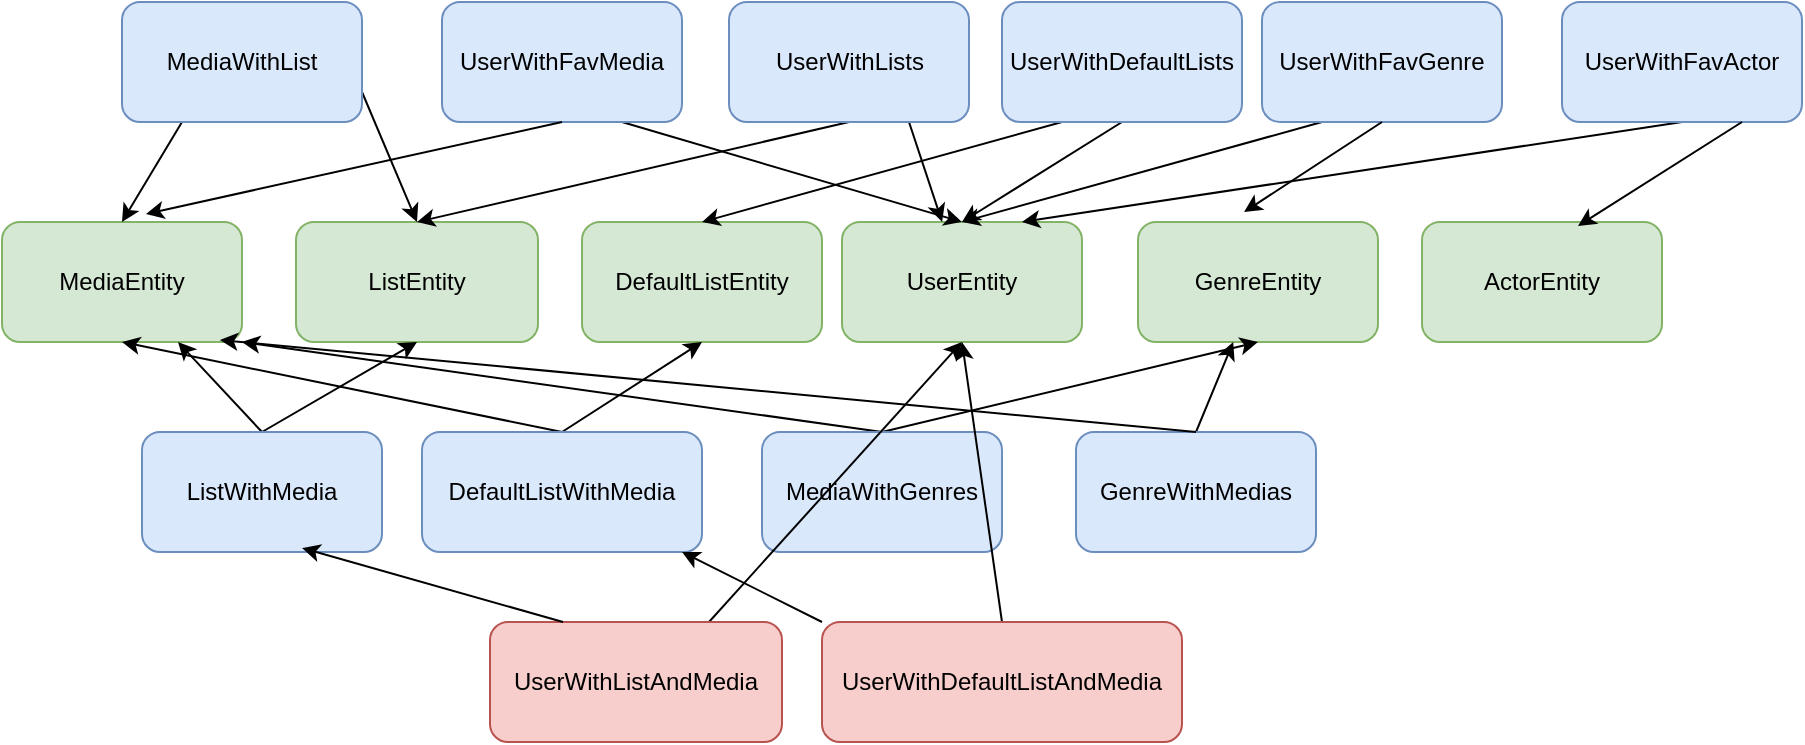<mxfile version="24.0.7" type="device">
  <diagram name="Pagina-1" id="t2HPVgopXNOu1tWjpOge">
    <mxGraphModel dx="880" dy="442" grid="1" gridSize="10" guides="1" tooltips="1" connect="1" arrows="1" fold="1" page="1" pageScale="1" pageWidth="827" pageHeight="1169" math="0" shadow="0">
      <root>
        <mxCell id="0" />
        <mxCell id="1" parent="0" />
        <mxCell id="gLrQqMYHS-hWMVr9UuYL-1" value="MediaEntity" style="rounded=1;whiteSpace=wrap;html=1;fillColor=#d5e8d4;strokeColor=#82b366;" parent="1" vertex="1">
          <mxGeometry x="50" y="420" width="120" height="60" as="geometry" />
        </mxCell>
        <mxCell id="gLrQqMYHS-hWMVr9UuYL-2" value="ActorEntity" style="rounded=1;whiteSpace=wrap;html=1;fillColor=#d5e8d4;strokeColor=#82b366;" parent="1" vertex="1">
          <mxGeometry x="760" y="420" width="120" height="60" as="geometry" />
        </mxCell>
        <mxCell id="gLrQqMYHS-hWMVr9UuYL-3" value="GenreEntity" style="rounded=1;whiteSpace=wrap;html=1;fillColor=#d5e8d4;strokeColor=#82b366;" parent="1" vertex="1">
          <mxGeometry x="618" y="420" width="120" height="60" as="geometry" />
        </mxCell>
        <mxCell id="gLrQqMYHS-hWMVr9UuYL-4" value="UserEntity" style="rounded=1;whiteSpace=wrap;html=1;fillColor=#d5e8d4;strokeColor=#82b366;" parent="1" vertex="1">
          <mxGeometry x="470" y="420" width="120" height="60" as="geometry" />
        </mxCell>
        <mxCell id="gLrQqMYHS-hWMVr9UuYL-5" value="ListEntity" style="rounded=1;whiteSpace=wrap;html=1;fillColor=#d5e8d4;strokeColor=#82b366;" parent="1" vertex="1">
          <mxGeometry x="197" y="420" width="121" height="60" as="geometry" />
        </mxCell>
        <mxCell id="gLrQqMYHS-hWMVr9UuYL-7" style="rounded=0;orthogonalLoop=1;jettySize=auto;html=1;exitX=0.25;exitY=1;exitDx=0;exitDy=0;entryX=0.5;entryY=0;entryDx=0;entryDy=0;" parent="1" source="gLrQqMYHS-hWMVr9UuYL-6" target="gLrQqMYHS-hWMVr9UuYL-1" edge="1">
          <mxGeometry relative="1" as="geometry" />
        </mxCell>
        <mxCell id="gLrQqMYHS-hWMVr9UuYL-8" style="rounded=0;orthogonalLoop=1;jettySize=auto;html=1;exitX=1;exitY=0.75;exitDx=0;exitDy=0;entryX=0.5;entryY=0;entryDx=0;entryDy=0;" parent="1" source="gLrQqMYHS-hWMVr9UuYL-6" target="gLrQqMYHS-hWMVr9UuYL-5" edge="1">
          <mxGeometry relative="1" as="geometry" />
        </mxCell>
        <mxCell id="gLrQqMYHS-hWMVr9UuYL-6" value="MediaWithList" style="rounded=1;whiteSpace=wrap;html=1;fillColor=#dae8fc;strokeColor=#6c8ebf;" parent="1" vertex="1">
          <mxGeometry x="110" y="310" width="120" height="60" as="geometry" />
        </mxCell>
        <mxCell id="gLrQqMYHS-hWMVr9UuYL-10" style="edgeStyle=none;shape=connector;rounded=0;orthogonalLoop=1;jettySize=auto;html=1;exitX=0.75;exitY=1;exitDx=0;exitDy=0;entryX=0.5;entryY=0;entryDx=0;entryDy=0;labelBackgroundColor=default;strokeColor=default;align=center;verticalAlign=middle;fontFamily=Helvetica;fontSize=11;fontColor=default;endArrow=classic;" parent="1" source="gLrQqMYHS-hWMVr9UuYL-9" target="gLrQqMYHS-hWMVr9UuYL-4" edge="1">
          <mxGeometry relative="1" as="geometry" />
        </mxCell>
        <mxCell id="gLrQqMYHS-hWMVr9UuYL-9" value="UserWithFavMedia" style="rounded=1;whiteSpace=wrap;html=1;fillColor=#dae8fc;strokeColor=#6c8ebf;" parent="1" vertex="1">
          <mxGeometry x="270" y="310" width="120" height="60" as="geometry" />
        </mxCell>
        <mxCell id="gLrQqMYHS-hWMVr9UuYL-11" style="edgeStyle=none;shape=connector;rounded=0;orthogonalLoop=1;jettySize=auto;html=1;exitX=0.5;exitY=1;exitDx=0;exitDy=0;entryX=0.6;entryY=-0.067;entryDx=0;entryDy=0;entryPerimeter=0;labelBackgroundColor=default;strokeColor=default;align=center;verticalAlign=middle;fontFamily=Helvetica;fontSize=11;fontColor=default;endArrow=classic;" parent="1" source="gLrQqMYHS-hWMVr9UuYL-9" target="gLrQqMYHS-hWMVr9UuYL-1" edge="1">
          <mxGeometry relative="1" as="geometry" />
        </mxCell>
        <mxCell id="gLrQqMYHS-hWMVr9UuYL-13" style="edgeStyle=none;shape=connector;rounded=0;orthogonalLoop=1;jettySize=auto;html=1;exitX=0.25;exitY=1;exitDx=0;exitDy=0;entryX=0.5;entryY=0;entryDx=0;entryDy=0;labelBackgroundColor=default;strokeColor=default;align=center;verticalAlign=middle;fontFamily=Helvetica;fontSize=11;fontColor=default;endArrow=classic;" parent="1" source="gLrQqMYHS-hWMVr9UuYL-12" target="gLrQqMYHS-hWMVr9UuYL-4" edge="1">
          <mxGeometry relative="1" as="geometry" />
        </mxCell>
        <mxCell id="gLrQqMYHS-hWMVr9UuYL-12" value="UserWithFavGenre" style="rounded=1;whiteSpace=wrap;html=1;fillColor=#dae8fc;strokeColor=#6c8ebf;" parent="1" vertex="1">
          <mxGeometry x="680" y="310" width="120" height="60" as="geometry" />
        </mxCell>
        <mxCell id="gLrQqMYHS-hWMVr9UuYL-14" style="edgeStyle=none;shape=connector;rounded=0;orthogonalLoop=1;jettySize=auto;html=1;exitX=0.5;exitY=1;exitDx=0;exitDy=0;entryX=0.442;entryY=-0.083;entryDx=0;entryDy=0;entryPerimeter=0;labelBackgroundColor=default;strokeColor=default;align=center;verticalAlign=middle;fontFamily=Helvetica;fontSize=11;fontColor=default;endArrow=classic;" parent="1" source="gLrQqMYHS-hWMVr9UuYL-12" target="gLrQqMYHS-hWMVr9UuYL-3" edge="1">
          <mxGeometry relative="1" as="geometry" />
        </mxCell>
        <mxCell id="gLrQqMYHS-hWMVr9UuYL-16" style="edgeStyle=none;shape=connector;rounded=0;orthogonalLoop=1;jettySize=auto;html=1;exitX=0.5;exitY=1;exitDx=0;exitDy=0;entryX=0.75;entryY=0;entryDx=0;entryDy=0;labelBackgroundColor=default;strokeColor=default;align=center;verticalAlign=middle;fontFamily=Helvetica;fontSize=11;fontColor=default;endArrow=classic;" parent="1" source="gLrQqMYHS-hWMVr9UuYL-15" target="gLrQqMYHS-hWMVr9UuYL-4" edge="1">
          <mxGeometry relative="1" as="geometry" />
        </mxCell>
        <mxCell id="gLrQqMYHS-hWMVr9UuYL-15" value="UserWithFavActor" style="rounded=1;whiteSpace=wrap;html=1;fillColor=#dae8fc;strokeColor=#6c8ebf;" parent="1" vertex="1">
          <mxGeometry x="830" y="310" width="120" height="60" as="geometry" />
        </mxCell>
        <mxCell id="gLrQqMYHS-hWMVr9UuYL-17" style="edgeStyle=none;shape=connector;rounded=0;orthogonalLoop=1;jettySize=auto;html=1;exitX=0.75;exitY=1;exitDx=0;exitDy=0;entryX=0.65;entryY=0.033;entryDx=0;entryDy=0;entryPerimeter=0;labelBackgroundColor=default;strokeColor=default;align=center;verticalAlign=middle;fontFamily=Helvetica;fontSize=11;fontColor=default;endArrow=classic;" parent="1" source="gLrQqMYHS-hWMVr9UuYL-15" target="gLrQqMYHS-hWMVr9UuYL-2" edge="1">
          <mxGeometry relative="1" as="geometry" />
        </mxCell>
        <mxCell id="gLrQqMYHS-hWMVr9UuYL-19" style="edgeStyle=none;shape=connector;rounded=0;orthogonalLoop=1;jettySize=auto;html=1;exitX=0.5;exitY=0;exitDx=0;exitDy=0;labelBackgroundColor=default;strokeColor=default;align=center;verticalAlign=middle;fontFamily=Helvetica;fontSize=11;fontColor=default;endArrow=classic;" parent="1" source="gLrQqMYHS-hWMVr9UuYL-18" target="gLrQqMYHS-hWMVr9UuYL-1" edge="1">
          <mxGeometry relative="1" as="geometry" />
        </mxCell>
        <mxCell id="gLrQqMYHS-hWMVr9UuYL-20" style="edgeStyle=none;shape=connector;rounded=0;orthogonalLoop=1;jettySize=auto;html=1;exitX=0.5;exitY=0;exitDx=0;exitDy=0;entryX=0.5;entryY=1;entryDx=0;entryDy=0;labelBackgroundColor=default;strokeColor=default;align=center;verticalAlign=middle;fontFamily=Helvetica;fontSize=11;fontColor=default;endArrow=classic;" parent="1" source="gLrQqMYHS-hWMVr9UuYL-18" target="gLrQqMYHS-hWMVr9UuYL-5" edge="1">
          <mxGeometry relative="1" as="geometry" />
        </mxCell>
        <mxCell id="gLrQqMYHS-hWMVr9UuYL-18" value="ListWithMedia" style="rounded=1;whiteSpace=wrap;html=1;fillColor=#dae8fc;strokeColor=#6c8ebf;" parent="1" vertex="1">
          <mxGeometry x="120" y="525" width="120" height="60" as="geometry" />
        </mxCell>
        <mxCell id="gLrQqMYHS-hWMVr9UuYL-22" style="edgeStyle=none;shape=connector;rounded=0;orthogonalLoop=1;jettySize=auto;html=1;exitX=0.5;exitY=0;exitDx=0;exitDy=0;entryX=1;entryY=1;entryDx=0;entryDy=0;labelBackgroundColor=default;strokeColor=default;align=center;verticalAlign=middle;fontFamily=Helvetica;fontSize=11;fontColor=default;endArrow=classic;" parent="1" source="gLrQqMYHS-hWMVr9UuYL-21" target="gLrQqMYHS-hWMVr9UuYL-1" edge="1">
          <mxGeometry relative="1" as="geometry" />
        </mxCell>
        <mxCell id="gLrQqMYHS-hWMVr9UuYL-23" style="edgeStyle=none;shape=connector;rounded=0;orthogonalLoop=1;jettySize=auto;html=1;exitX=0.5;exitY=0;exitDx=0;exitDy=0;entryX=0.5;entryY=1;entryDx=0;entryDy=0;labelBackgroundColor=default;strokeColor=default;align=center;verticalAlign=middle;fontFamily=Helvetica;fontSize=11;fontColor=default;endArrow=classic;" parent="1" source="gLrQqMYHS-hWMVr9UuYL-21" target="gLrQqMYHS-hWMVr9UuYL-3" edge="1">
          <mxGeometry relative="1" as="geometry" />
        </mxCell>
        <mxCell id="gLrQqMYHS-hWMVr9UuYL-21" value="MediaWithGenres" style="rounded=1;whiteSpace=wrap;html=1;fillColor=#dae8fc;strokeColor=#6c8ebf;" parent="1" vertex="1">
          <mxGeometry x="430" y="525" width="120" height="60" as="geometry" />
        </mxCell>
        <mxCell id="gLrQqMYHS-hWMVr9UuYL-25" style="edgeStyle=none;shape=connector;rounded=0;orthogonalLoop=1;jettySize=auto;html=1;exitX=0.5;exitY=0;exitDx=0;exitDy=0;labelBackgroundColor=default;strokeColor=default;align=center;verticalAlign=middle;fontFamily=Helvetica;fontSize=11;fontColor=default;endArrow=classic;" parent="1" source="gLrQqMYHS-hWMVr9UuYL-24" target="gLrQqMYHS-hWMVr9UuYL-3" edge="1">
          <mxGeometry relative="1" as="geometry" />
        </mxCell>
        <mxCell id="gLrQqMYHS-hWMVr9UuYL-24" value="GenreWithMedias" style="rounded=1;whiteSpace=wrap;html=1;fillColor=#dae8fc;strokeColor=#6c8ebf;" parent="1" vertex="1">
          <mxGeometry x="587" y="525" width="120" height="60" as="geometry" />
        </mxCell>
        <mxCell id="gLrQqMYHS-hWMVr9UuYL-26" style="edgeStyle=none;shape=connector;rounded=0;orthogonalLoop=1;jettySize=auto;html=1;exitX=0.5;exitY=0;exitDx=0;exitDy=0;entryX=0.908;entryY=0.983;entryDx=0;entryDy=0;entryPerimeter=0;labelBackgroundColor=default;strokeColor=default;align=center;verticalAlign=middle;fontFamily=Helvetica;fontSize=11;fontColor=default;endArrow=classic;" parent="1" source="gLrQqMYHS-hWMVr9UuYL-24" target="gLrQqMYHS-hWMVr9UuYL-1" edge="1">
          <mxGeometry relative="1" as="geometry" />
        </mxCell>
        <mxCell id="gLrQqMYHS-hWMVr9UuYL-29" style="edgeStyle=none;shape=connector;rounded=0;orthogonalLoop=1;jettySize=auto;html=1;exitX=0.75;exitY=0;exitDx=0;exitDy=0;entryX=0.5;entryY=1;entryDx=0;entryDy=0;labelBackgroundColor=default;strokeColor=default;align=center;verticalAlign=middle;fontFamily=Helvetica;fontSize=11;fontColor=default;endArrow=classic;" parent="1" source="gLrQqMYHS-hWMVr9UuYL-27" target="gLrQqMYHS-hWMVr9UuYL-4" edge="1">
          <mxGeometry relative="1" as="geometry" />
        </mxCell>
        <mxCell id="gLrQqMYHS-hWMVr9UuYL-27" value="UserWithListAndMedia" style="rounded=1;whiteSpace=wrap;html=1;fillColor=#f8cecc;strokeColor=#b85450;" parent="1" vertex="1">
          <mxGeometry x="294" y="620" width="146" height="60" as="geometry" />
        </mxCell>
        <mxCell id="gLrQqMYHS-hWMVr9UuYL-28" style="edgeStyle=none;shape=connector;rounded=0;orthogonalLoop=1;jettySize=auto;html=1;exitX=0.25;exitY=0;exitDx=0;exitDy=0;entryX=0.667;entryY=0.967;entryDx=0;entryDy=0;entryPerimeter=0;labelBackgroundColor=default;strokeColor=default;align=center;verticalAlign=middle;fontFamily=Helvetica;fontSize=11;fontColor=default;endArrow=classic;" parent="1" source="gLrQqMYHS-hWMVr9UuYL-27" target="gLrQqMYHS-hWMVr9UuYL-18" edge="1">
          <mxGeometry relative="1" as="geometry" />
        </mxCell>
        <mxCell id="t42Jxi3UgauRzd1CoRSy-1" value="DefaultListEntity" style="rounded=1;whiteSpace=wrap;html=1;fillColor=#d5e8d4;strokeColor=#82b366;" vertex="1" parent="1">
          <mxGeometry x="340" y="420" width="120" height="60" as="geometry" />
        </mxCell>
        <mxCell id="t42Jxi3UgauRzd1CoRSy-3" style="rounded=0;orthogonalLoop=1;jettySize=auto;html=1;exitX=0.5;exitY=0;exitDx=0;exitDy=0;entryX=0.5;entryY=1;entryDx=0;entryDy=0;" edge="1" parent="1" source="t42Jxi3UgauRzd1CoRSy-2" target="t42Jxi3UgauRzd1CoRSy-1">
          <mxGeometry relative="1" as="geometry" />
        </mxCell>
        <mxCell id="t42Jxi3UgauRzd1CoRSy-4" style="rounded=0;orthogonalLoop=1;jettySize=auto;html=1;exitX=0.5;exitY=0;exitDx=0;exitDy=0;entryX=0.5;entryY=1;entryDx=0;entryDy=0;" edge="1" parent="1" source="t42Jxi3UgauRzd1CoRSy-2" target="gLrQqMYHS-hWMVr9UuYL-1">
          <mxGeometry relative="1" as="geometry" />
        </mxCell>
        <mxCell id="t42Jxi3UgauRzd1CoRSy-2" value="DefaultListWithMedia" style="rounded=1;whiteSpace=wrap;html=1;fillColor=#dae8fc;strokeColor=#6c8ebf;" vertex="1" parent="1">
          <mxGeometry x="260" y="525" width="140" height="60" as="geometry" />
        </mxCell>
        <mxCell id="t42Jxi3UgauRzd1CoRSy-6" style="rounded=0;orthogonalLoop=1;jettySize=auto;html=1;exitX=0.5;exitY=0;exitDx=0;exitDy=0;entryX=0.5;entryY=1;entryDx=0;entryDy=0;" edge="1" parent="1" source="t42Jxi3UgauRzd1CoRSy-5" target="gLrQqMYHS-hWMVr9UuYL-4">
          <mxGeometry relative="1" as="geometry" />
        </mxCell>
        <mxCell id="t42Jxi3UgauRzd1CoRSy-7" style="rounded=0;orthogonalLoop=1;jettySize=auto;html=1;exitX=0;exitY=0;exitDx=0;exitDy=0;" edge="1" parent="1" source="t42Jxi3UgauRzd1CoRSy-5" target="t42Jxi3UgauRzd1CoRSy-2">
          <mxGeometry relative="1" as="geometry" />
        </mxCell>
        <mxCell id="t42Jxi3UgauRzd1CoRSy-5" value="UserWithDefaultListAndMedia" style="rounded=1;whiteSpace=wrap;html=1;fillColor=#f8cecc;strokeColor=#b85450;" vertex="1" parent="1">
          <mxGeometry x="460" y="620" width="180" height="60" as="geometry" />
        </mxCell>
        <mxCell id="t42Jxi3UgauRzd1CoRSy-9" style="rounded=0;orthogonalLoop=1;jettySize=auto;html=1;exitX=0.75;exitY=1;exitDx=0;exitDy=0;" edge="1" parent="1" source="t42Jxi3UgauRzd1CoRSy-8" target="gLrQqMYHS-hWMVr9UuYL-4">
          <mxGeometry relative="1" as="geometry" />
        </mxCell>
        <mxCell id="t42Jxi3UgauRzd1CoRSy-10" style="edgeStyle=none;rounded=0;orthogonalLoop=1;jettySize=auto;html=1;exitX=0.5;exitY=1;exitDx=0;exitDy=0;entryX=0.5;entryY=0;entryDx=0;entryDy=0;strokeColor=default;align=center;verticalAlign=middle;fontFamily=Helvetica;fontSize=11;fontColor=default;labelBackgroundColor=default;endArrow=classic;" edge="1" parent="1" source="t42Jxi3UgauRzd1CoRSy-8" target="gLrQqMYHS-hWMVr9UuYL-5">
          <mxGeometry relative="1" as="geometry" />
        </mxCell>
        <mxCell id="t42Jxi3UgauRzd1CoRSy-8" value="UserWithLists" style="rounded=1;whiteSpace=wrap;html=1;fillColor=#dae8fc;strokeColor=#6c8ebf;" vertex="1" parent="1">
          <mxGeometry x="413.5" y="310" width="120" height="60" as="geometry" />
        </mxCell>
        <mxCell id="t42Jxi3UgauRzd1CoRSy-12" style="edgeStyle=none;rounded=0;orthogonalLoop=1;jettySize=auto;html=1;exitX=0.5;exitY=1;exitDx=0;exitDy=0;entryX=0.5;entryY=0;entryDx=0;entryDy=0;strokeColor=default;align=center;verticalAlign=middle;fontFamily=Helvetica;fontSize=11;fontColor=default;labelBackgroundColor=default;endArrow=classic;" edge="1" parent="1" source="t42Jxi3UgauRzd1CoRSy-11" target="gLrQqMYHS-hWMVr9UuYL-4">
          <mxGeometry relative="1" as="geometry" />
        </mxCell>
        <mxCell id="t42Jxi3UgauRzd1CoRSy-13" style="edgeStyle=none;rounded=0;orthogonalLoop=1;jettySize=auto;html=1;exitX=0.25;exitY=1;exitDx=0;exitDy=0;entryX=0.5;entryY=0;entryDx=0;entryDy=0;strokeColor=default;align=center;verticalAlign=middle;fontFamily=Helvetica;fontSize=11;fontColor=default;labelBackgroundColor=default;endArrow=classic;" edge="1" parent="1" source="t42Jxi3UgauRzd1CoRSy-11" target="t42Jxi3UgauRzd1CoRSy-1">
          <mxGeometry relative="1" as="geometry" />
        </mxCell>
        <mxCell id="t42Jxi3UgauRzd1CoRSy-11" value="UserWithDefaultLists" style="rounded=1;whiteSpace=wrap;html=1;fillColor=#dae8fc;strokeColor=#6c8ebf;" vertex="1" parent="1">
          <mxGeometry x="550" y="310" width="120" height="60" as="geometry" />
        </mxCell>
      </root>
    </mxGraphModel>
  </diagram>
</mxfile>
